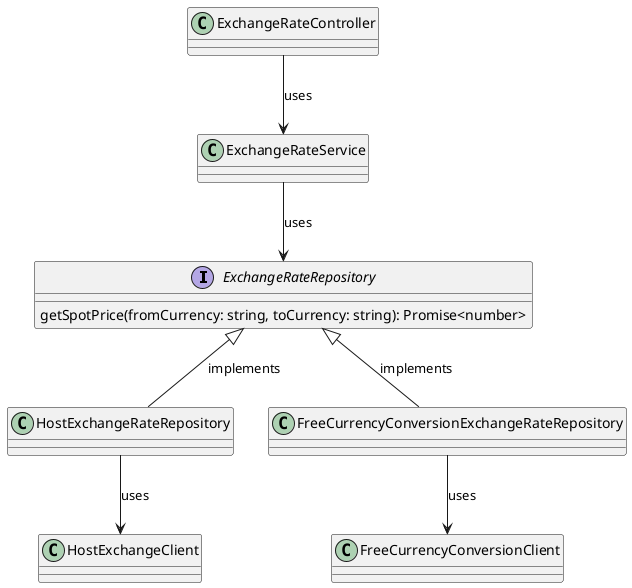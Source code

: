 @startuml

interface ExchangeRateRepository {
  getSpotPrice(fromCurrency: string, toCurrency: string): Promise<number>
}

ExchangeRateController --> ExchangeRateService: uses
ExchangeRateService --> ExchangeRateRepository: uses

ExchangeRateRepository <|-- HostExchangeRateRepository: implements
HostExchangeRateRepository --> HostExchangeClient: uses

ExchangeRateRepository <|-- FreeCurrencyConversionExchangeRateRepository: implements
FreeCurrencyConversionExchangeRateRepository --> FreeCurrencyConversionClient: uses

@enduml